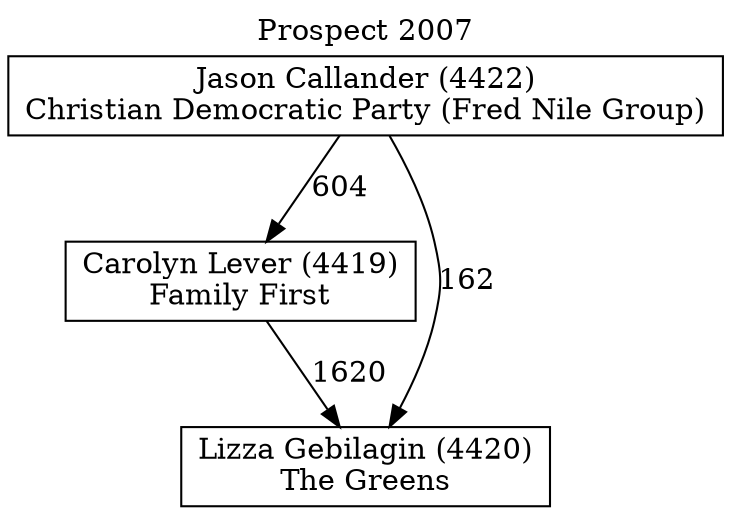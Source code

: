 // House preference flow
digraph "Lizza Gebilagin (4420)_Prospect_2007" {
	graph [label="Prospect 2007" labelloc=t mclimit=10]
	node [shape=box]
	"Carolyn Lever (4419)" [label="Carolyn Lever (4419)
Family First"]
	"Jason Callander (4422)" [label="Jason Callander (4422)
Christian Democratic Party (Fred Nile Group)"]
	"Lizza Gebilagin (4420)" [label="Lizza Gebilagin (4420)
The Greens"]
	"Carolyn Lever (4419)" -> "Lizza Gebilagin (4420)" [label=1620]
	"Jason Callander (4422)" -> "Carolyn Lever (4419)" [label=604]
	"Jason Callander (4422)" -> "Lizza Gebilagin (4420)" [label=162]
}
